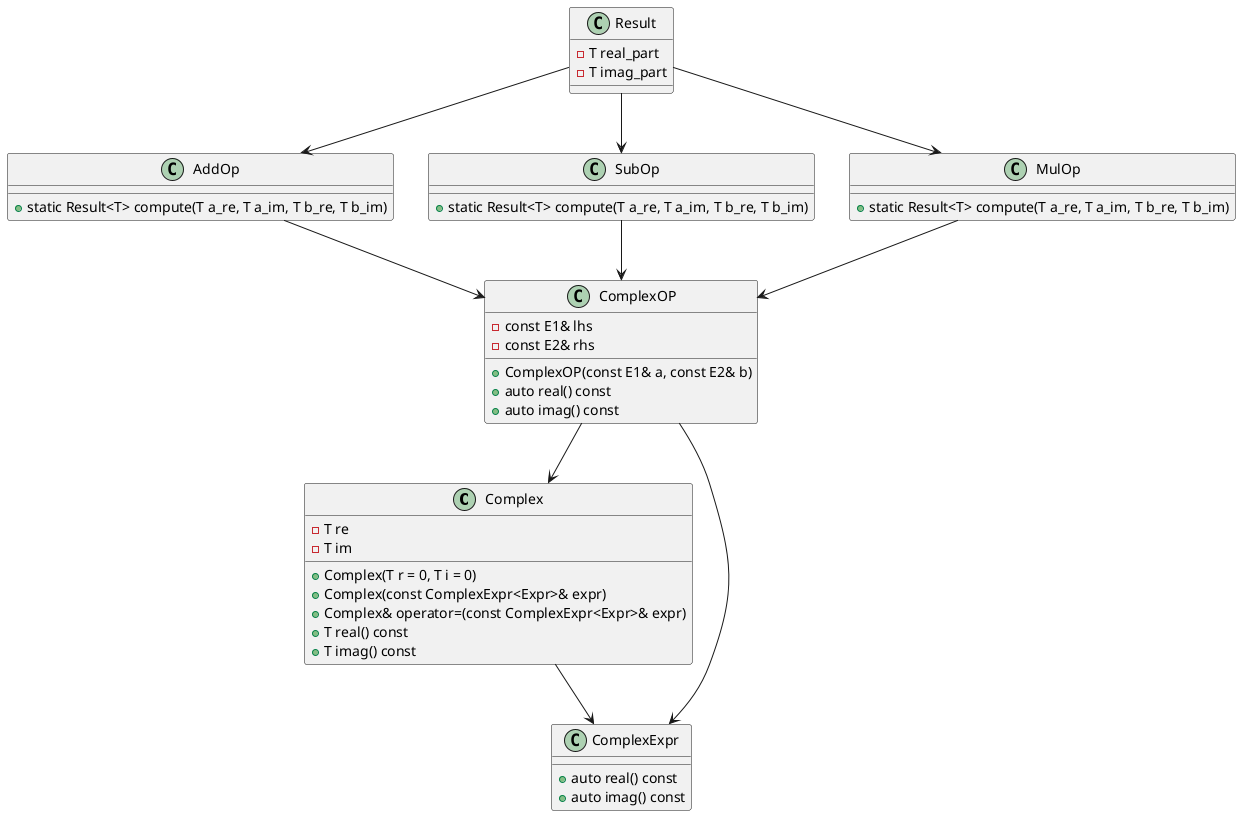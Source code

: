@startuml
class Complex {
  - T re
  - T im
  + Complex(T r = 0, T i = 0)
  + Complex(const ComplexExpr<Expr>& expr)
  + Complex& operator=(const ComplexExpr<Expr>& expr)
  + T real() const
  + T imag() const
}

class ComplexExpr {
  + auto real() const
  + auto imag() const
}

class ComplexOP {
  - const E1& lhs
  - const E2& rhs
  + ComplexOP(const E1& a, const E2& b)
  + auto real() const
  + auto imag() const
}

class AddOp {
  + static Result<T> compute(T a_re, T a_im, T b_re, T b_im)
}

class SubOp {
  + static Result<T> compute(T a_re, T a_im, T b_re, T b_im)
}

class MulOp {
  + static Result<T> compute(T a_re, T a_im, T b_re, T b_im)
}

class Result {
  - T real_part
  - T imag_part
}

Complex --> ComplexExpr
ComplexOP --> ComplexExpr
ComplexOP --> Complex
AddOp --> ComplexOP
SubOp --> ComplexOP
MulOp --> ComplexOP
Result --> AddOp
Result --> SubOp
Result --> MulOp
@enduml